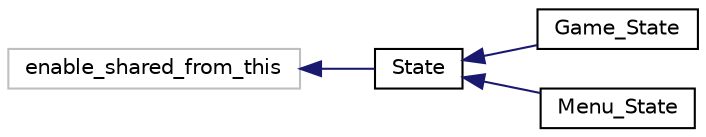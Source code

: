 digraph "Graphical Class Hierarchy"
{
 // LATEX_PDF_SIZE
  edge [fontname="Helvetica",fontsize="10",labelfontname="Helvetica",labelfontsize="10"];
  node [fontname="Helvetica",fontsize="10",shape=record];
  rankdir="LR";
  Node14 [label="enable_shared_from_this",height=0.2,width=0.4,color="grey75", fillcolor="white", style="filled",tooltip=" "];
  Node14 -> Node0 [dir="back",color="midnightblue",fontsize="10",style="solid",fontname="Helvetica"];
  Node0 [label="State",height=0.2,width=0.4,color="black", fillcolor="white", style="filled",URL="$classState.html",tooltip=" "];
  Node0 -> Node1 [dir="back",color="midnightblue",fontsize="10",style="solid",fontname="Helvetica"];
  Node1 [label="Game_State",height=0.2,width=0.4,color="black", fillcolor="white", style="filled",URL="$classGame__State.html",tooltip=" "];
  Node0 -> Node2 [dir="back",color="midnightblue",fontsize="10",style="solid",fontname="Helvetica"];
  Node2 [label="Menu_State",height=0.2,width=0.4,color="black", fillcolor="white", style="filled",URL="$classMenu__State.html",tooltip=" "];
}

